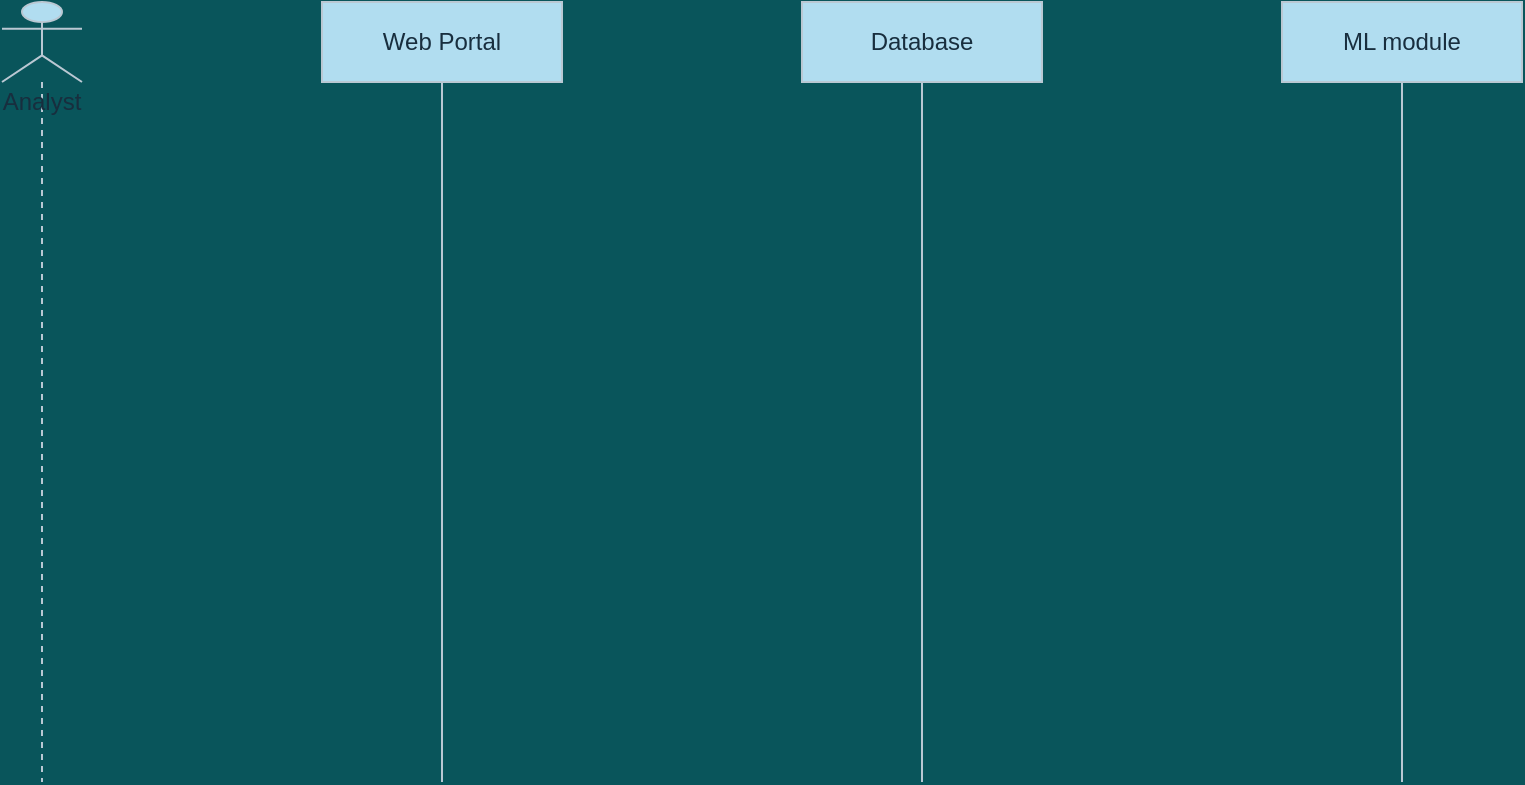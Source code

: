 <mxfile version="16.0.0" type="github">
  <diagram id="rJHmTFbt23OQRNdXKMWi" name="Page-1">
    <mxGraphModel dx="1102" dy="614" grid="1" gridSize="10" guides="1" tooltips="1" connect="1" arrows="1" fold="1" page="1" pageScale="1" pageWidth="850" pageHeight="1100" background="#09555B" math="0" shadow="0">
      <root>
        <mxCell id="0" />
        <mxCell id="1" parent="0" />
        <mxCell id="On6_evThupUvLIn3l62g-2" value="Web Portal" style="shape=umlLifeline;perimeter=lifelinePerimeter;whiteSpace=wrap;html=1;container=1;collapsible=0;recursiveResize=0;outlineConnect=0;lifelineDashed=0;fillColor=#B1DDF0;strokeColor=#BAC8D3;fontColor=#182E3E;" vertex="1" parent="1">
          <mxGeometry x="200" y="80" width="120" height="390" as="geometry" />
        </mxCell>
        <mxCell id="On6_evThupUvLIn3l62g-3" value="Analyst" style="shape=umlLifeline;participant=umlActor;perimeter=lifelinePerimeter;whiteSpace=wrap;html=1;container=1;collapsible=0;recursiveResize=0;verticalAlign=top;spacingTop=36;outlineConnect=0;rounded=0;sketch=0;fontColor=#182E3E;strokeColor=#BAC8D3;fillColor=#B1DDF0;" vertex="1" parent="1">
          <mxGeometry x="40" y="80" width="40" height="390" as="geometry" />
        </mxCell>
        <mxCell id="On6_evThupUvLIn3l62g-4" value="ML module" style="shape=umlLifeline;perimeter=lifelinePerimeter;whiteSpace=wrap;html=1;container=1;collapsible=0;recursiveResize=0;outlineConnect=0;lifelineDashed=0;fillColor=#B1DDF0;strokeColor=#BAC8D3;fontColor=#182E3E;" vertex="1" parent="1">
          <mxGeometry x="680" y="80" width="120" height="390" as="geometry" />
        </mxCell>
        <mxCell id="On6_evThupUvLIn3l62g-5" value="Database" style="shape=umlLifeline;perimeter=lifelinePerimeter;whiteSpace=wrap;html=1;container=1;collapsible=0;recursiveResize=0;outlineConnect=0;lifelineDashed=0;fillColor=#B1DDF0;strokeColor=#BAC8D3;fontColor=#182E3E;" vertex="1" parent="1">
          <mxGeometry x="440" y="80" width="120" height="390" as="geometry" />
        </mxCell>
      </root>
    </mxGraphModel>
  </diagram>
</mxfile>
